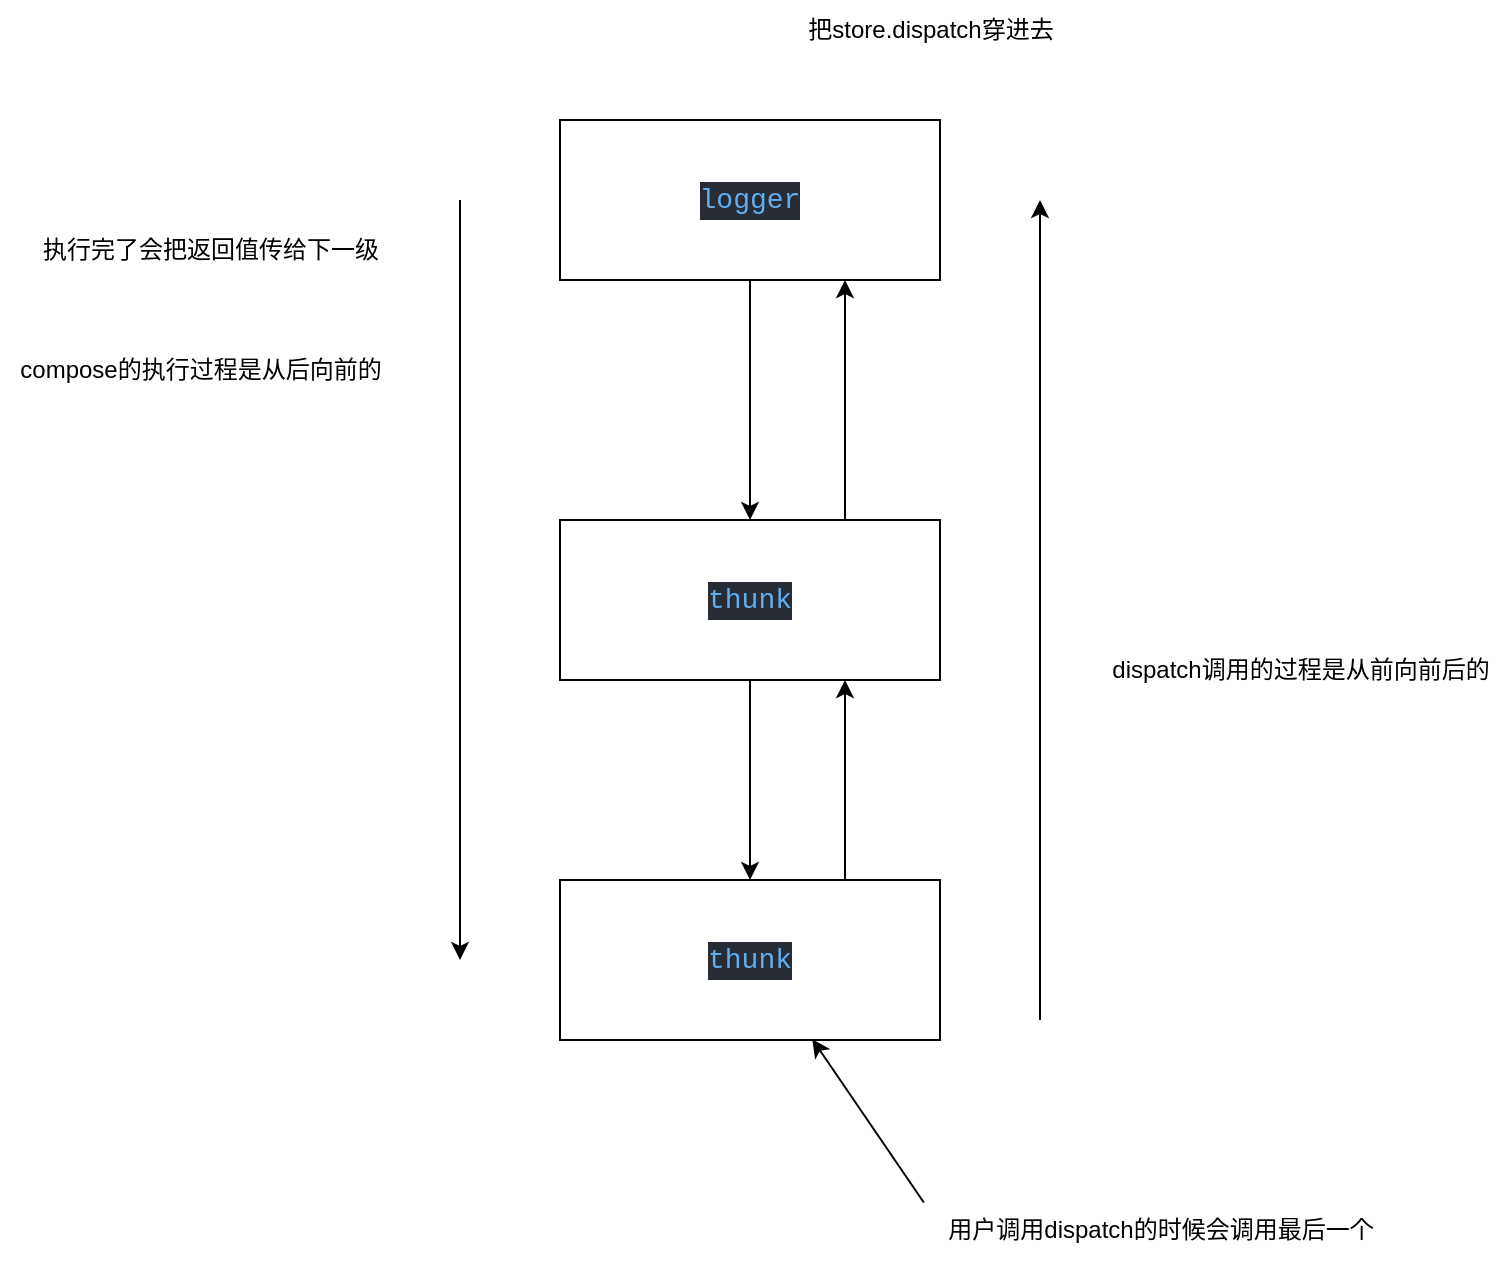 <mxfile>
    <diagram id="S_lgTDN6hkW29HalzZZ-" name="Page-1">
        <mxGraphModel dx="1101" dy="905" grid="1" gridSize="10" guides="1" tooltips="1" connect="1" arrows="1" fold="1" page="1" pageScale="1" pageWidth="10000" pageHeight="10000" math="0" shadow="0">
            <root>
                <mxCell id="0"/>
                <mxCell id="1" parent="0"/>
                <mxCell id="5" style="edgeStyle=none;html=1;exitX=0.5;exitY=1;exitDx=0;exitDy=0;entryX=0.5;entryY=0;entryDx=0;entryDy=0;" edge="1" parent="1" source="2" target="3">
                    <mxGeometry relative="1" as="geometry"/>
                </mxCell>
                <mxCell id="2" value="&lt;div style=&quot;color: rgb(171, 178, 191); background-color: rgb(40, 44, 52); font-family: Consolas, &amp;quot;Courier New&amp;quot;, monospace; font-size: 14px; line-height: 19px; white-space: pre;&quot;&gt;&lt;span style=&quot;color: #61afef;&quot;&gt;logger&lt;/span&gt;&lt;/div&gt;" style="whiteSpace=wrap;html=1;" vertex="1" parent="1">
                    <mxGeometry x="400" y="290" width="190" height="80" as="geometry"/>
                </mxCell>
                <mxCell id="7" style="edgeStyle=none;html=1;exitX=0.5;exitY=1;exitDx=0;exitDy=0;" edge="1" parent="1" source="3" target="4">
                    <mxGeometry relative="1" as="geometry"/>
                </mxCell>
                <mxCell id="12" style="edgeStyle=none;html=1;exitX=0.75;exitY=0;exitDx=0;exitDy=0;entryX=0.75;entryY=1;entryDx=0;entryDy=0;" edge="1" parent="1" source="3" target="2">
                    <mxGeometry relative="1" as="geometry"/>
                </mxCell>
                <mxCell id="3" value="&lt;div style=&quot;color: rgb(171, 178, 191); background-color: rgb(40, 44, 52); font-family: Consolas, &amp;quot;Courier New&amp;quot;, monospace; font-size: 14px; line-height: 19px; white-space: pre;&quot;&gt;&lt;span style=&quot;color: rgb(97, 175, 239);&quot;&gt;thunk&lt;/span&gt;&lt;/div&gt;" style="whiteSpace=wrap;html=1;" vertex="1" parent="1">
                    <mxGeometry x="400" y="490" width="190" height="80" as="geometry"/>
                </mxCell>
                <mxCell id="11" style="edgeStyle=none;html=1;exitX=0.75;exitY=0;exitDx=0;exitDy=0;entryX=0.75;entryY=1;entryDx=0;entryDy=0;" edge="1" parent="1" source="4" target="3">
                    <mxGeometry relative="1" as="geometry"/>
                </mxCell>
                <mxCell id="4" value="&lt;div style=&quot;color: rgb(171, 178, 191); background-color: rgb(40, 44, 52); font-family: Consolas, &amp;quot;Courier New&amp;quot;, monospace; font-size: 14px; line-height: 19px; white-space: pre;&quot;&gt;&lt;span style=&quot;color: rgb(97, 175, 239);&quot;&gt;thunk&lt;/span&gt;&lt;/div&gt;" style="whiteSpace=wrap;html=1;" vertex="1" parent="1">
                    <mxGeometry x="400" y="670" width="190" height="80" as="geometry"/>
                </mxCell>
                <mxCell id="6" value="把store.dispatch穿进去" style="text;html=1;align=center;verticalAlign=middle;resizable=0;points=[];autosize=1;strokeColor=none;fillColor=none;" vertex="1" parent="1">
                    <mxGeometry x="510" y="230" width="150" height="30" as="geometry"/>
                </mxCell>
                <mxCell id="8" value="执行完了会把返回值传给下一级" style="text;html=1;align=center;verticalAlign=middle;resizable=0;points=[];autosize=1;strokeColor=none;fillColor=none;" vertex="1" parent="1">
                    <mxGeometry x="130" y="340" width="190" height="30" as="geometry"/>
                </mxCell>
                <mxCell id="9" value="用户调用dispatch的时候会调用最后一个" style="text;html=1;align=center;verticalAlign=middle;resizable=0;points=[];autosize=1;strokeColor=none;fillColor=none;" vertex="1" parent="1">
                    <mxGeometry x="580" y="830" width="240" height="30" as="geometry"/>
                </mxCell>
                <mxCell id="10" style="edgeStyle=none;html=1;exitX=0.008;exitY=0.042;exitDx=0;exitDy=0;exitPerimeter=0;entryX=0.664;entryY=0.995;entryDx=0;entryDy=0;entryPerimeter=0;" edge="1" parent="1" source="9" target="4">
                    <mxGeometry relative="1" as="geometry">
                        <mxPoint x="620" y="770" as="targetPoint"/>
                    </mxGeometry>
                </mxCell>
                <mxCell id="13" value="" style="endArrow=classic;html=1;" edge="1" parent="1">
                    <mxGeometry width="50" height="50" relative="1" as="geometry">
                        <mxPoint x="350" y="330" as="sourcePoint"/>
                        <mxPoint x="350" y="710" as="targetPoint"/>
                    </mxGeometry>
                </mxCell>
                <mxCell id="14" value="compose的执行过程是从后向前的" style="text;html=1;align=center;verticalAlign=middle;resizable=0;points=[];autosize=1;strokeColor=none;fillColor=none;" vertex="1" parent="1">
                    <mxGeometry x="120" y="400" width="200" height="30" as="geometry"/>
                </mxCell>
                <mxCell id="16" value="" style="endArrow=classic;html=1;" edge="1" parent="1">
                    <mxGeometry width="50" height="50" relative="1" as="geometry">
                        <mxPoint x="640" y="740" as="sourcePoint"/>
                        <mxPoint x="640" y="330" as="targetPoint"/>
                    </mxGeometry>
                </mxCell>
                <mxCell id="17" value="dispatch调用的过程是从前向前后的" style="text;html=1;align=center;verticalAlign=middle;resizable=0;points=[];autosize=1;strokeColor=none;fillColor=none;" vertex="1" parent="1">
                    <mxGeometry x="665" y="550" width="210" height="30" as="geometry"/>
                </mxCell>
            </root>
        </mxGraphModel>
    </diagram>
</mxfile>